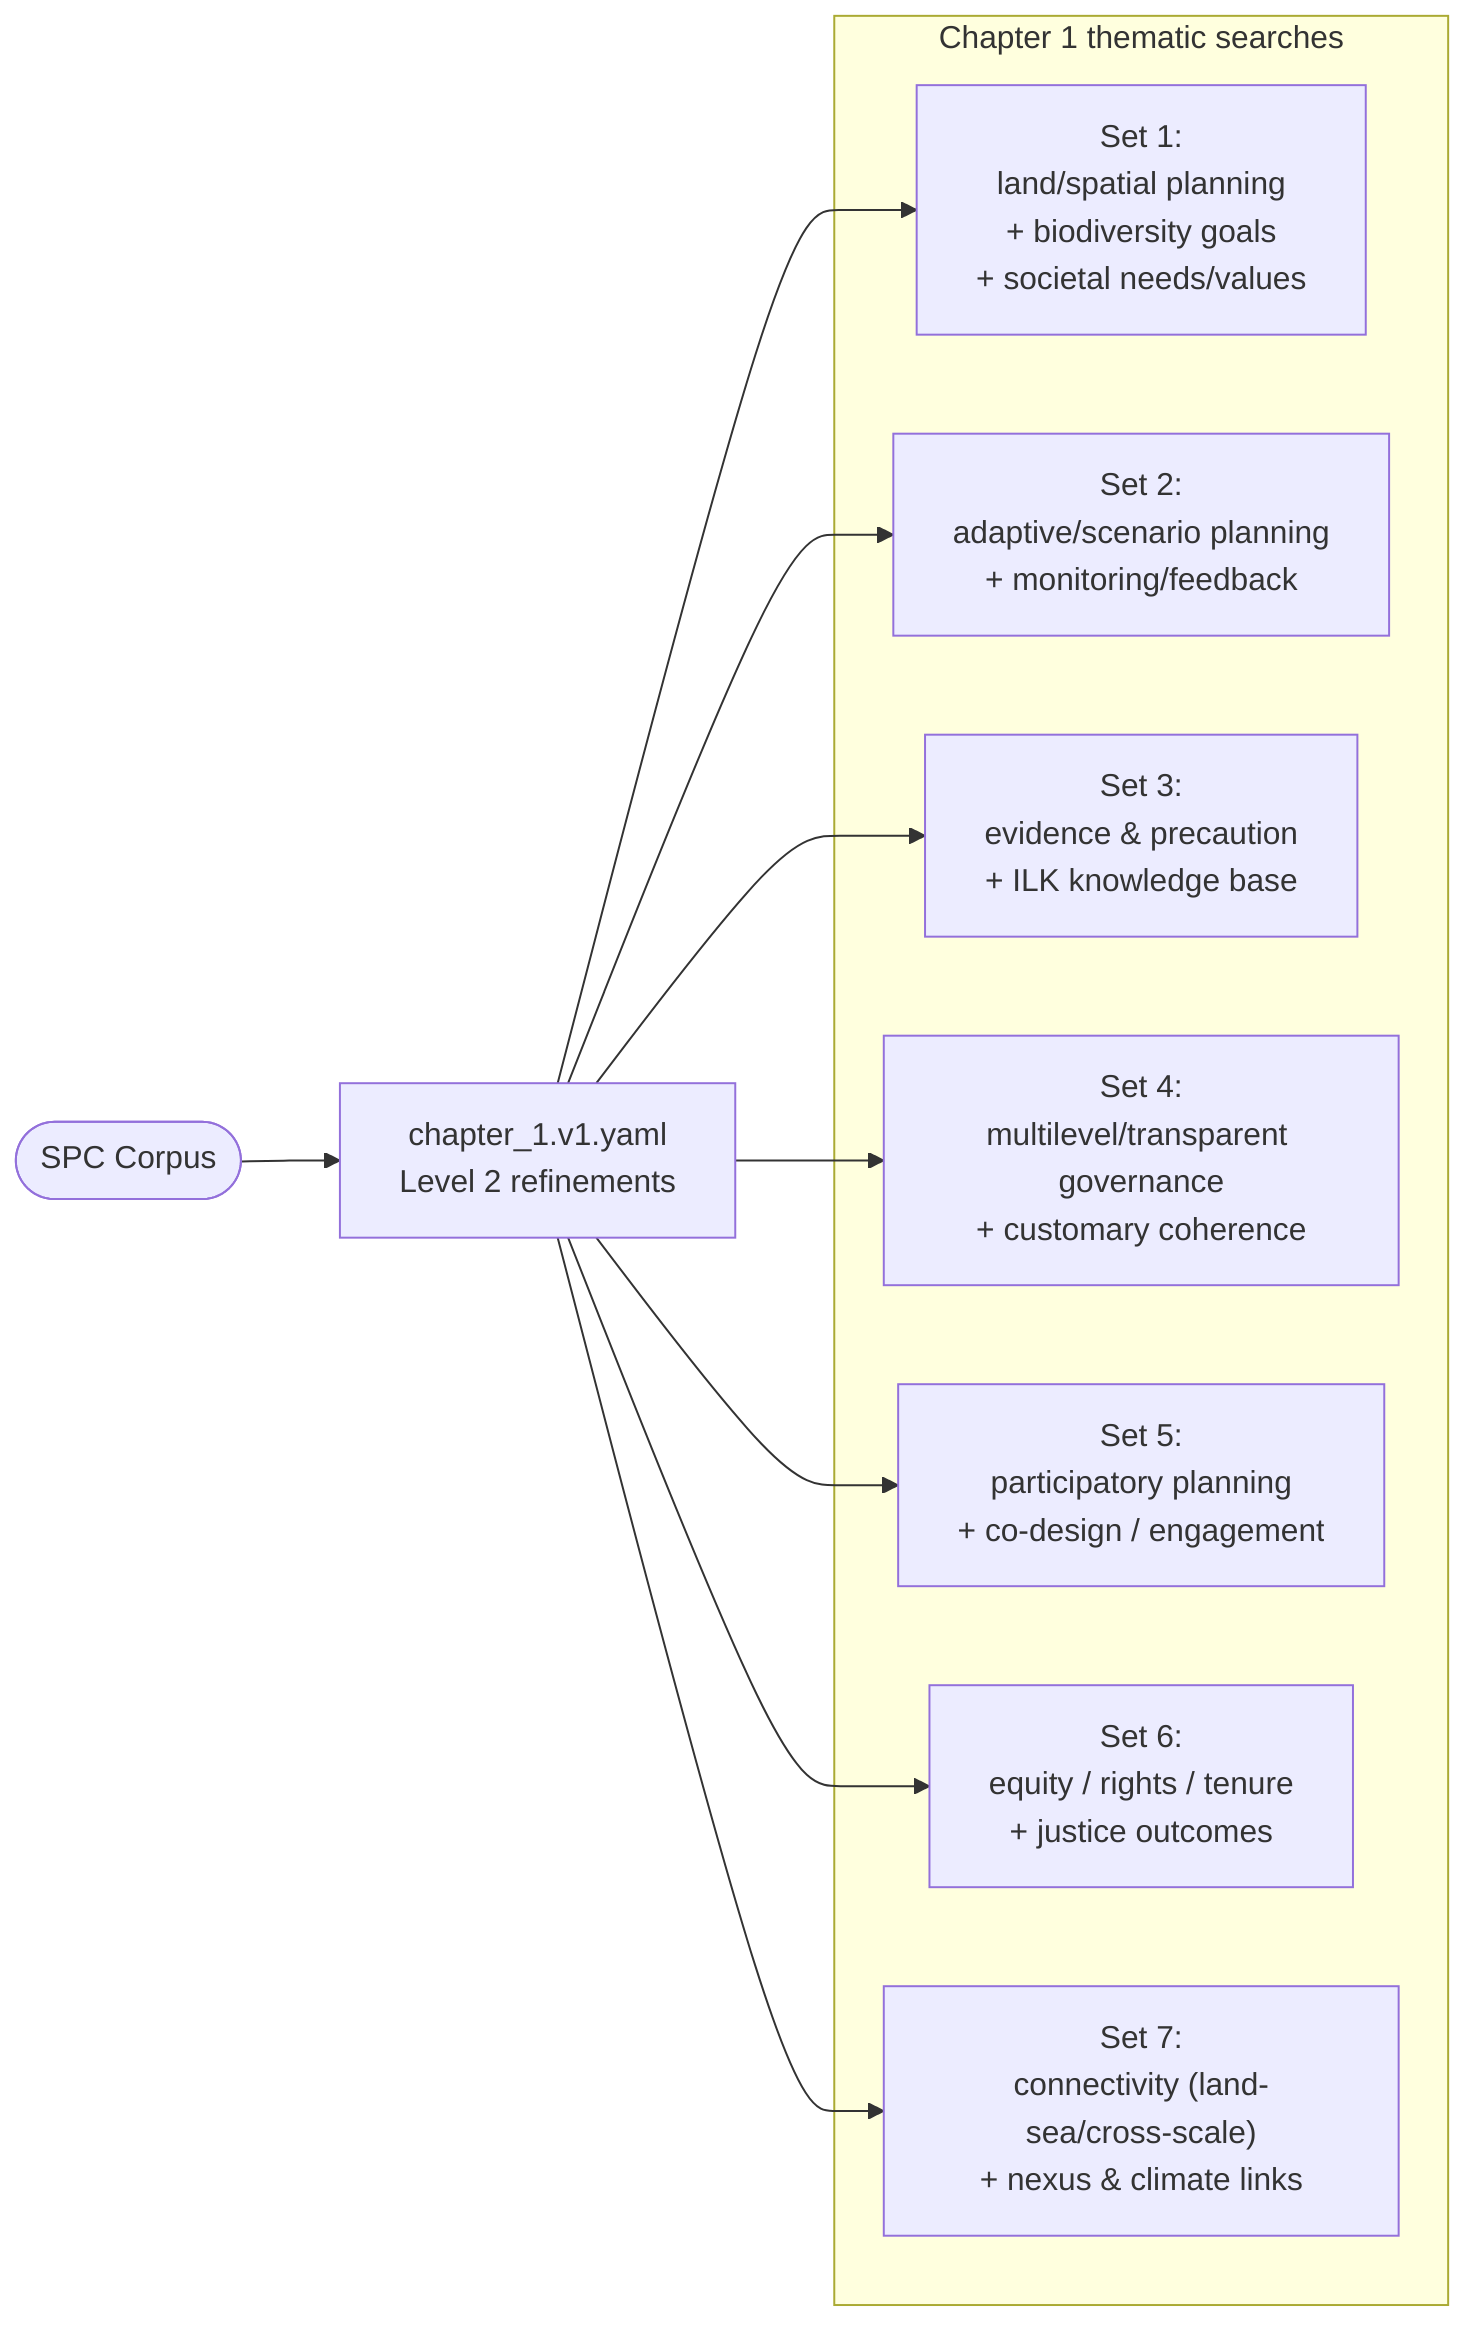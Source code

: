 flowchart LR
    Start([SPC Corpus]) --> Ch1["chapter_1.v1.yaml<br/>Level 2 refinements"]
    click Ch1 "./input/search_terms/chapter_1.v1.yaml" "Open chapter_1.v1.yaml"

    subgraph Chapter1Sets["Chapter 1 thematic searches"]
        direction TB
        C1_1["Set 1:<br/>land/spatial planning<br/>+ biodiversity goals<br/>+ societal needs/values"]
        C1_2["Set 2:<br/>adaptive/scenario planning<br/>+ monitoring/feedback"]
        C1_3["Set 3:<br/>evidence & precaution<br/>+ ILK knowledge base"]
        C1_4["Set 4:<br/>multilevel/transparent governance<br/>+ customary coherence"]
        C1_5["Set 5:<br/>participatory planning<br/>+ co-design / engagement"]
        C1_6["Set 6:<br/>equity / rights / tenure<br/>+ justice outcomes"]
        C1_7["Set 7:<br/>connectivity (land-sea/cross-scale)<br/>+ nexus & climate links"]
    end

    Ch1 --> C1_1
    Ch1 --> C1_2
    Ch1 --> C1_3
    Ch1 --> C1_4
    Ch1 --> C1_5
    Ch1 --> C1_6
    Ch1 --> C1_7
